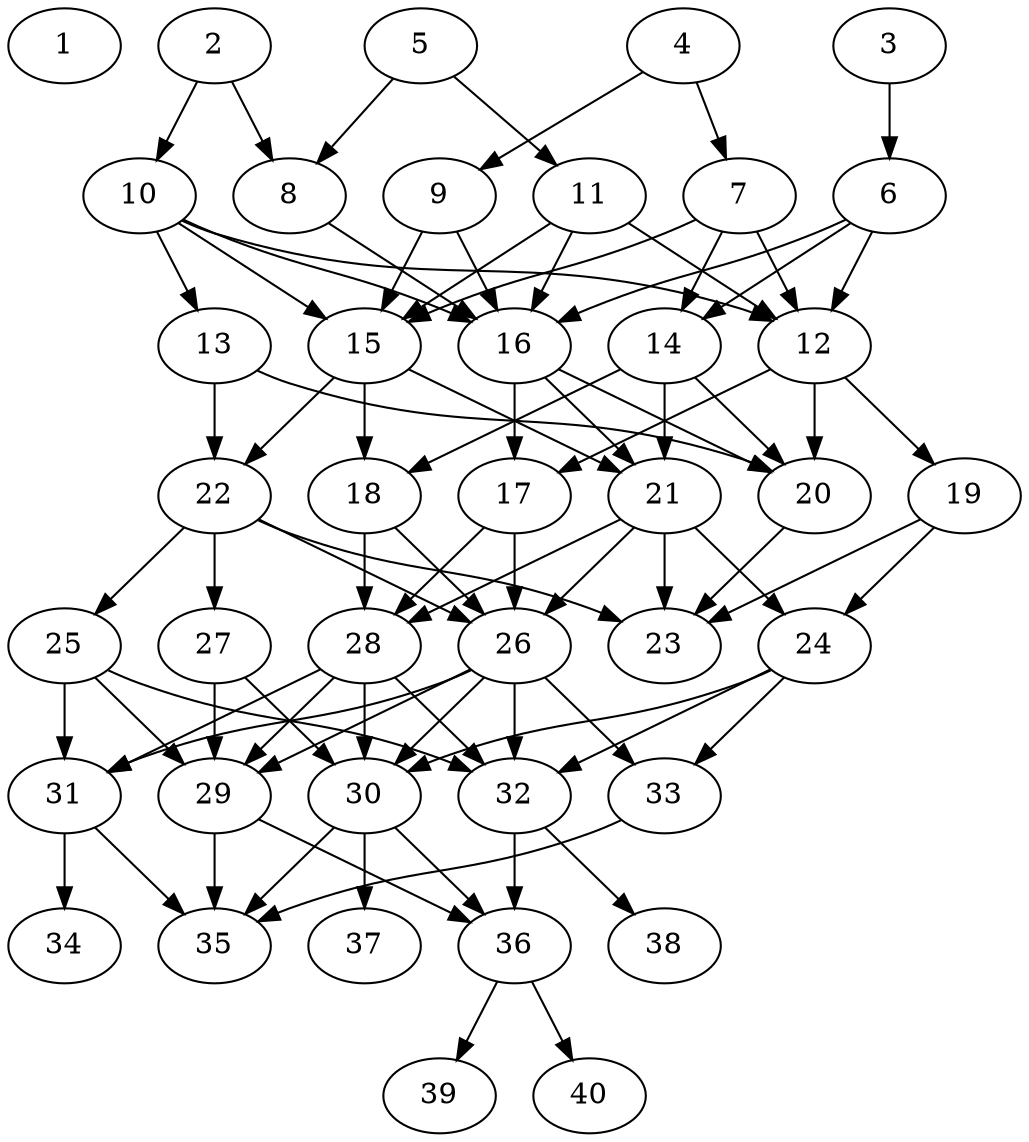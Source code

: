 // DAG automatically generated by daggen at Thu Oct  3 14:06:49 2019
// ./daggen --dot -n 40 --ccr 0.4 --fat 0.5 --regular 0.9 --density 0.7 --mindata 5242880 --maxdata 52428800 
digraph G {
  1 [size="126261760", alpha="0.10", expect_size="50504704"] 
  2 [size="117061120", alpha="0.11", expect_size="46824448"] 
  2 -> 8 [size ="46824448"]
  2 -> 10 [size ="46824448"]
  3 [size="92897280", alpha="0.05", expect_size="37158912"] 
  3 -> 6 [size ="37158912"]
  4 [size="114439680", alpha="0.08", expect_size="45775872"] 
  4 -> 7 [size ="45775872"]
  4 -> 9 [size ="45775872"]
  5 [size="104445440", alpha="0.18", expect_size="41778176"] 
  5 -> 8 [size ="41778176"]
  5 -> 11 [size ="41778176"]
  6 [size="71790080", alpha="0.14", expect_size="28716032"] 
  6 -> 12 [size ="28716032"]
  6 -> 14 [size ="28716032"]
  6 -> 16 [size ="28716032"]
  7 [size="125777920", alpha="0.10", expect_size="50311168"] 
  7 -> 12 [size ="50311168"]
  7 -> 14 [size ="50311168"]
  7 -> 15 [size ="50311168"]
  8 [size="47856640", alpha="0.13", expect_size="19142656"] 
  8 -> 16 [size ="19142656"]
  9 [size="32179200", alpha="0.07", expect_size="12871680"] 
  9 -> 15 [size ="12871680"]
  9 -> 16 [size ="12871680"]
  10 [size="93253120", alpha="0.12", expect_size="37301248"] 
  10 -> 12 [size ="37301248"]
  10 -> 13 [size ="37301248"]
  10 -> 15 [size ="37301248"]
  10 -> 16 [size ="37301248"]
  11 [size="63265280", alpha="0.02", expect_size="25306112"] 
  11 -> 12 [size ="25306112"]
  11 -> 15 [size ="25306112"]
  11 -> 16 [size ="25306112"]
  12 [size="124526080", alpha="0.08", expect_size="49810432"] 
  12 -> 17 [size ="49810432"]
  12 -> 19 [size ="49810432"]
  12 -> 20 [size ="49810432"]
  13 [size="68595200", alpha="0.13", expect_size="27438080"] 
  13 -> 20 [size ="27438080"]
  13 -> 22 [size ="27438080"]
  14 [size="98106880", alpha="0.07", expect_size="39242752"] 
  14 -> 18 [size ="39242752"]
  14 -> 20 [size ="39242752"]
  14 -> 21 [size ="39242752"]
  15 [size="26800640", alpha="0.12", expect_size="10720256"] 
  15 -> 18 [size ="10720256"]
  15 -> 21 [size ="10720256"]
  15 -> 22 [size ="10720256"]
  16 [size="16913920", alpha="0.10", expect_size="6765568"] 
  16 -> 17 [size ="6765568"]
  16 -> 20 [size ="6765568"]
  16 -> 21 [size ="6765568"]
  17 [size="99448320", alpha="0.19", expect_size="39779328"] 
  17 -> 26 [size ="39779328"]
  17 -> 28 [size ="39779328"]
  18 [size="39562240", alpha="0.14", expect_size="15824896"] 
  18 -> 26 [size ="15824896"]
  18 -> 28 [size ="15824896"]
  19 [size="114705920", alpha="0.10", expect_size="45882368"] 
  19 -> 23 [size ="45882368"]
  19 -> 24 [size ="45882368"]
  20 [size="36505600", alpha="0.15", expect_size="14602240"] 
  20 -> 23 [size ="14602240"]
  21 [size="104629760", alpha="0.20", expect_size="41851904"] 
  21 -> 23 [size ="41851904"]
  21 -> 24 [size ="41851904"]
  21 -> 26 [size ="41851904"]
  21 -> 28 [size ="41851904"]
  22 [size="115601920", alpha="0.02", expect_size="46240768"] 
  22 -> 23 [size ="46240768"]
  22 -> 25 [size ="46240768"]
  22 -> 26 [size ="46240768"]
  22 -> 27 [size ="46240768"]
  23 [size="44354560", alpha="0.18", expect_size="17741824"] 
  24 [size="118389760", alpha="0.11", expect_size="47355904"] 
  24 -> 30 [size ="47355904"]
  24 -> 32 [size ="47355904"]
  24 -> 33 [size ="47355904"]
  25 [size="41190400", alpha="0.19", expect_size="16476160"] 
  25 -> 29 [size ="16476160"]
  25 -> 31 [size ="16476160"]
  25 -> 32 [size ="16476160"]
  26 [size="114672640", alpha="0.17", expect_size="45869056"] 
  26 -> 29 [size ="45869056"]
  26 -> 30 [size ="45869056"]
  26 -> 31 [size ="45869056"]
  26 -> 32 [size ="45869056"]
  26 -> 33 [size ="45869056"]
  27 [size="56240640", alpha="0.15", expect_size="22496256"] 
  27 -> 29 [size ="22496256"]
  27 -> 30 [size ="22496256"]
  28 [size="49105920", alpha="0.18", expect_size="19642368"] 
  28 -> 29 [size ="19642368"]
  28 -> 30 [size ="19642368"]
  28 -> 31 [size ="19642368"]
  28 -> 32 [size ="19642368"]
  29 [size="14986240", alpha="0.05", expect_size="5994496"] 
  29 -> 35 [size ="5994496"]
  29 -> 36 [size ="5994496"]
  30 [size="73505280", alpha="0.05", expect_size="29402112"] 
  30 -> 35 [size ="29402112"]
  30 -> 36 [size ="29402112"]
  30 -> 37 [size ="29402112"]
  31 [size="45816320", alpha="0.14", expect_size="18326528"] 
  31 -> 34 [size ="18326528"]
  31 -> 35 [size ="18326528"]
  32 [size="45073920", alpha="0.01", expect_size="18029568"] 
  32 -> 36 [size ="18029568"]
  32 -> 38 [size ="18029568"]
  33 [size="57269760", alpha="0.18", expect_size="22907904"] 
  33 -> 35 [size ="22907904"]
  34 [size="44229120", alpha="0.09", expect_size="17691648"] 
  35 [size="107289600", alpha="0.03", expect_size="42915840"] 
  36 [size="101854720", alpha="0.17", expect_size="40741888"] 
  36 -> 39 [size ="40741888"]
  36 -> 40 [size ="40741888"]
  37 [size="86609920", alpha="0.06", expect_size="34643968"] 
  38 [size="56263680", alpha="0.20", expect_size="22505472"] 
  39 [size="45565440", alpha="0.11", expect_size="18226176"] 
  40 [size="73592320", alpha="0.05", expect_size="29436928"] 
}
